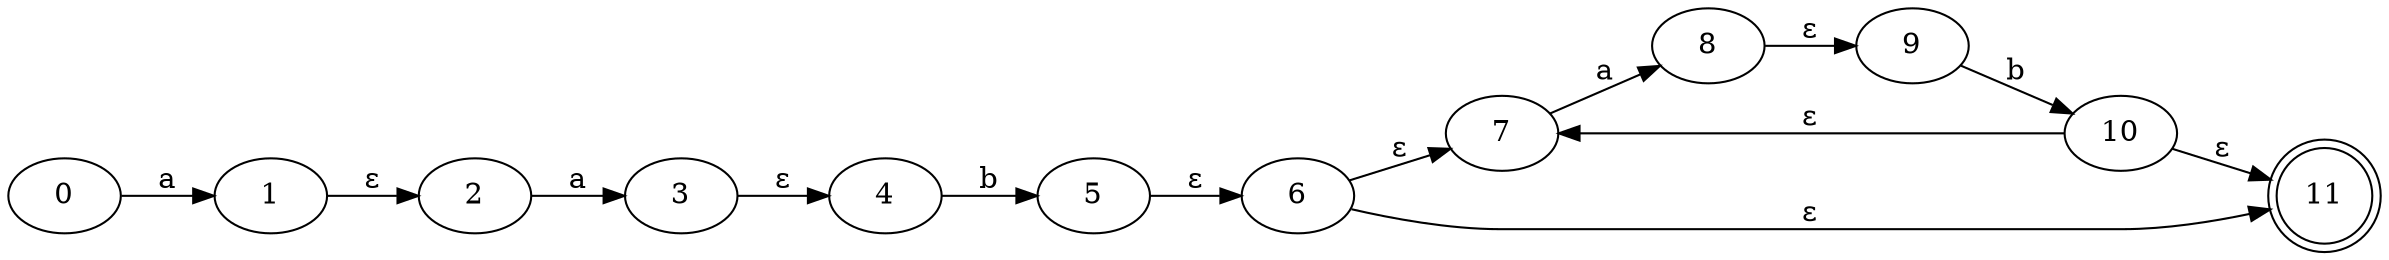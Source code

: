 digraph Automata {
	rankdir=LR
	0 [label=0]
	0 -> 1 [label=a]
	1 [label=1]
	1 -> 2 [label="ε"]
	2 [label=2]
	2 -> 3 [label=a]
	3 [label=3]
	3 -> 4 [label="ε"]
	4 [label=4]
	4 -> 5 [label=b]
	5 [label=5]
	5 -> 6 [label="ε"]
	6 [label=6]
	6 -> 7 [label="ε"]
	6 -> 11 [label="ε"]
	7 [label=7]
	7 -> 8 [label=a]
	8 [label=8]
	8 -> 9 [label="ε"]
	9 [label=9]
	9 -> 10 [label=b]
	10 [label=10]
	10 -> 7 [label="ε"]
	10 -> 11 [label="ε"]
	11 [label=11 shape=doublecircle]
}
